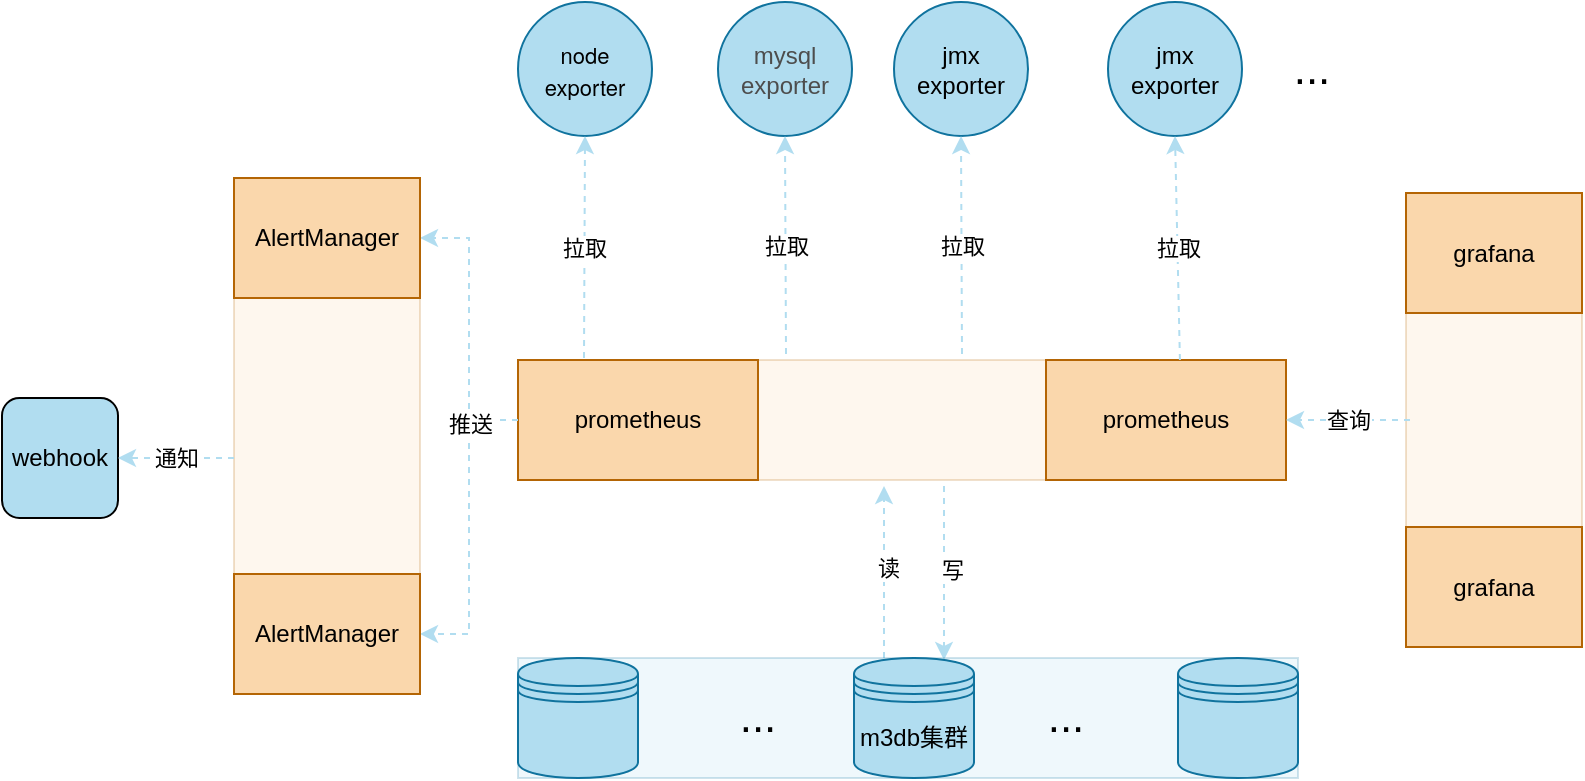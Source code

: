 <mxfile version="14.0.1" type="github">
  <diagram id="W7F-pXb3L-fyUlym3gCN" name="Page-1">
    <mxGraphModel dx="608" dy="284" grid="0" gridSize="22" guides="1" tooltips="1" connect="1" arrows="1" fold="1" page="0" pageScale="1" pageWidth="2339" pageHeight="3300" background="none" math="0" shadow="0">
      <root>
        <mxCell id="0" />
        <mxCell id="1" parent="0" />
        <mxCell id="Of2m18KN_05nrdPBPuww-21" value="" style="group;fillColor=#fad7ac;strokeColor=#b46504;opacity=20;" vertex="1" connectable="0" parent="1">
          <mxGeometry x="582" y="839" width="362" height="60" as="geometry" />
        </mxCell>
        <mxCell id="Of2m18KN_05nrdPBPuww-19" value="prometheus" style="rounded=0;whiteSpace=wrap;html=1;fillColor=#fad7ac;strokeColor=#b46504;" vertex="1" parent="Of2m18KN_05nrdPBPuww-21">
          <mxGeometry width="120" height="60" as="geometry" />
        </mxCell>
        <mxCell id="Of2m18KN_05nrdPBPuww-20" value="&lt;span style=&quot;color: rgb(0 , 0 , 0) ; font-family: &amp;#34;helvetica&amp;#34; ; font-size: 12px ; font-style: normal ; font-weight: 400 ; letter-spacing: normal ; text-align: center ; text-indent: 0px ; text-transform: none ; word-spacing: 0px ; display: inline ; float: none ; background-color: rgb(250 , 215 , 172)&quot;&gt;prometheus&lt;/span&gt;" style="rounded=0;whiteSpace=wrap;html=1;fillColor=#fad7ac;strokeColor=#b46504;" vertex="1" parent="Of2m18KN_05nrdPBPuww-21">
          <mxGeometry x="264" width="120" height="60" as="geometry" />
        </mxCell>
        <mxCell id="Of2m18KN_05nrdPBPuww-24" value="" style="endArrow=classic;html=1;fillColor=#b1ddf0;strokeColor=#B1DDF0;dashed=1;" edge="1" parent="1">
          <mxGeometry width="50" height="50" relative="1" as="geometry">
            <mxPoint x="795" y="902" as="sourcePoint" />
            <mxPoint x="795" y="989" as="targetPoint" />
          </mxGeometry>
        </mxCell>
        <mxCell id="Of2m18KN_05nrdPBPuww-25" value="写" style="edgeLabel;html=1;align=center;verticalAlign=middle;resizable=0;points=[];" vertex="1" connectable="0" parent="Of2m18KN_05nrdPBPuww-24">
          <mxGeometry x="-0.325" y="4" relative="1" as="geometry">
            <mxPoint y="12" as="offset" />
          </mxGeometry>
        </mxCell>
        <mxCell id="Of2m18KN_05nrdPBPuww-26" value="" style="endArrow=classic;html=1;fillColor=#b1ddf0;strokeColor=#B1DDF0;dashed=1;" edge="1" parent="1">
          <mxGeometry width="50" height="50" relative="1" as="geometry">
            <mxPoint x="765" y="988" as="sourcePoint" />
            <mxPoint x="765" y="902" as="targetPoint" />
            <Array as="points" />
          </mxGeometry>
        </mxCell>
        <mxCell id="Of2m18KN_05nrdPBPuww-27" value="读" style="edgeLabel;html=1;align=center;verticalAlign=middle;resizable=0;points=[];" vertex="1" connectable="0" parent="Of2m18KN_05nrdPBPuww-26">
          <mxGeometry x="-0.256" y="-2" relative="1" as="geometry">
            <mxPoint y="-13" as="offset" />
          </mxGeometry>
        </mxCell>
        <mxCell id="Of2m18KN_05nrdPBPuww-30" value="&lt;span style=&quot;font-family: &amp;#34;helvetica neue&amp;#34; , &amp;#34;helvetica&amp;#34; , &amp;#34;verdana&amp;#34; , &amp;#34;arial&amp;#34; , sans-serif ; text-align: left ; background-color: rgb(177 , 221 , 240)&quot;&gt;&lt;font style=&quot;font-size: 11px&quot;&gt;node&lt;br&gt;exporter&lt;/font&gt;&lt;/span&gt;" style="ellipse;whiteSpace=wrap;html=1;aspect=fixed;fillColor=#b1ddf0;strokeColor=#10739e;" vertex="1" parent="1">
          <mxGeometry x="582" y="660" width="67" height="67" as="geometry" />
        </mxCell>
        <mxCell id="Of2m18KN_05nrdPBPuww-33" value="&lt;span style=&quot;color: rgb(77 , 77 , 77) ; background-color: rgb(177 , 221 , 240)&quot;&gt;&lt;font style=&quot;font-size: 12px&quot;&gt;mysql&lt;br&gt;exporter&lt;/font&gt;&lt;/span&gt;" style="ellipse;whiteSpace=wrap;html=1;aspect=fixed;strokeColor=#10739e;fillColor=#B1DDF0;" vertex="1" parent="1">
          <mxGeometry x="682" y="660" width="67" height="67" as="geometry" />
        </mxCell>
        <mxCell id="Of2m18KN_05nrdPBPuww-34" value="&lt;span style=&quot;box-sizing: border-box ; outline: 0px ; overflow-wrap: break-word ; background-color: rgb(177 , 221 , 240)&quot;&gt;&lt;font style=&quot;font-size: 12px&quot;&gt;jmx&lt;br&gt;exporter&lt;/font&gt;&lt;/span&gt;" style="ellipse;whiteSpace=wrap;html=1;aspect=fixed;fillColor=#b1ddf0;strokeColor=#10739e;" vertex="1" parent="1">
          <mxGeometry x="770" y="660" width="67" height="67" as="geometry" />
        </mxCell>
        <mxCell id="Of2m18KN_05nrdPBPuww-35" value="&lt;span style=&quot;box-sizing: border-box ; outline: 0px ; overflow-wrap: break-word ; background-color: rgb(177 , 221 , 240)&quot;&gt;&lt;font style=&quot;font-size: 12px&quot;&gt;jmx&lt;br&gt;exporter&lt;/font&gt;&lt;/span&gt;" style="ellipse;whiteSpace=wrap;html=1;aspect=fixed;fillColor=#b1ddf0;strokeColor=#10739e;" vertex="1" parent="1">
          <mxGeometry x="877" y="660" width="67" height="67" as="geometry" />
        </mxCell>
        <mxCell id="Of2m18KN_05nrdPBPuww-37" value="拉取" style="endArrow=classic;html=1;entryX=0.5;entryY=1;entryDx=0;entryDy=0;fillColor=#b1ddf0;strokeColor=#B1DDF0;dashed=1;" edge="1" parent="1" target="Of2m18KN_05nrdPBPuww-30">
          <mxGeometry width="50" height="50" relative="1" as="geometry">
            <mxPoint x="615" y="838" as="sourcePoint" />
            <mxPoint x="654" y="792" as="targetPoint" />
          </mxGeometry>
        </mxCell>
        <mxCell id="Of2m18KN_05nrdPBPuww-39" value="拉取" style="endArrow=classic;html=1;entryX=0.5;entryY=1;entryDx=0;entryDy=0;fillColor=#b1ddf0;strokeColor=#B1DDF0;dashed=1;" edge="1" parent="1" target="Of2m18KN_05nrdPBPuww-33">
          <mxGeometry width="50" height="50" relative="1" as="geometry">
            <mxPoint x="716" y="836" as="sourcePoint" />
            <mxPoint x="637" y="770" as="targetPoint" />
          </mxGeometry>
        </mxCell>
        <mxCell id="Of2m18KN_05nrdPBPuww-40" value="拉取" style="endArrow=classic;html=1;entryX=0.5;entryY=1;entryDx=0;entryDy=0;fillColor=#b1ddf0;strokeColor=#B1DDF0;dashed=1;" edge="1" parent="1" target="Of2m18KN_05nrdPBPuww-34">
          <mxGeometry width="50" height="50" relative="1" as="geometry">
            <mxPoint x="804" y="836" as="sourcePoint" />
            <mxPoint x="659" y="792" as="targetPoint" />
          </mxGeometry>
        </mxCell>
        <mxCell id="Of2m18KN_05nrdPBPuww-41" value="拉取" style="endArrow=classic;html=1;entryX=0.5;entryY=1;entryDx=0;entryDy=0;fillColor=#b1ddf0;strokeColor=#B1DDF0;dashed=1;exitX=0.558;exitY=0;exitDx=0;exitDy=0;exitPerimeter=0;" edge="1" parent="1" source="Of2m18KN_05nrdPBPuww-20" target="Of2m18KN_05nrdPBPuww-35">
          <mxGeometry width="50" height="50" relative="1" as="geometry">
            <mxPoint x="945" y="841" as="sourcePoint" />
            <mxPoint x="681" y="814" as="targetPoint" />
          </mxGeometry>
        </mxCell>
        <mxCell id="Of2m18KN_05nrdPBPuww-42" value="" style="group;fillColor=#b1ddf0;strokeColor=#10739e;opacity=20;" vertex="1" connectable="0" parent="1">
          <mxGeometry x="582" y="988" width="390" height="60" as="geometry" />
        </mxCell>
        <mxCell id="Of2m18KN_05nrdPBPuww-6" value="" style="shape=datastore;whiteSpace=wrap;html=1;fillColor=#b1ddf0;strokeColor=#10739e;" vertex="1" parent="Of2m18KN_05nrdPBPuww-42">
          <mxGeometry width="60" height="60" as="geometry" />
        </mxCell>
        <mxCell id="Of2m18KN_05nrdPBPuww-7" value="m3db集群" style="shape=datastore;whiteSpace=wrap;html=1;fillColor=#b1ddf0;strokeColor=#10739e;" vertex="1" parent="Of2m18KN_05nrdPBPuww-42">
          <mxGeometry x="168" width="60" height="60" as="geometry" />
        </mxCell>
        <mxCell id="Of2m18KN_05nrdPBPuww-8" value="" style="shape=datastore;whiteSpace=wrap;html=1;fillColor=#b1ddf0;strokeColor=#10739e;" vertex="1" parent="Of2m18KN_05nrdPBPuww-42">
          <mxGeometry x="330" width="60" height="60" as="geometry" />
        </mxCell>
        <mxCell id="Of2m18KN_05nrdPBPuww-57" value="&lt;font style=&quot;font-size: 22px&quot;&gt;...&lt;/font&gt;" style="text;html=1;strokeColor=none;fillColor=none;align=center;verticalAlign=middle;whiteSpace=wrap;rounded=0;opacity=20;" vertex="1" parent="Of2m18KN_05nrdPBPuww-42">
          <mxGeometry x="100" y="20" width="40" height="20" as="geometry" />
        </mxCell>
        <mxCell id="Of2m18KN_05nrdPBPuww-58" value="&lt;font style=&quot;font-size: 22px&quot;&gt;...&lt;/font&gt;" style="text;html=1;strokeColor=none;fillColor=none;align=center;verticalAlign=middle;whiteSpace=wrap;rounded=0;opacity=20;" vertex="1" parent="Of2m18KN_05nrdPBPuww-42">
          <mxGeometry x="254" y="20" width="40" height="20" as="geometry" />
        </mxCell>
        <mxCell id="Of2m18KN_05nrdPBPuww-47" style="edgeStyle=orthogonalEdgeStyle;rounded=0;orthogonalLoop=1;jettySize=auto;html=1;entryX=1;entryY=0.5;entryDx=0;entryDy=0;strokeColor=#B1DDF0;dashed=1;" edge="1" parent="1" source="Of2m18KN_05nrdPBPuww-19" target="Of2m18KN_05nrdPBPuww-43">
          <mxGeometry relative="1" as="geometry" />
        </mxCell>
        <mxCell id="Of2m18KN_05nrdPBPuww-48" style="edgeStyle=orthogonalEdgeStyle;rounded=0;orthogonalLoop=1;jettySize=auto;html=1;entryX=1;entryY=0.5;entryDx=0;entryDy=0;strokeColor=#B1DDF0;dashed=1;" edge="1" parent="1" source="Of2m18KN_05nrdPBPuww-19" target="Of2m18KN_05nrdPBPuww-46">
          <mxGeometry relative="1" as="geometry" />
        </mxCell>
        <mxCell id="Of2m18KN_05nrdPBPuww-66" value="推送" style="edgeLabel;html=1;align=center;verticalAlign=middle;resizable=0;points=[];" vertex="1" connectable="0" parent="Of2m18KN_05nrdPBPuww-48">
          <mxGeometry x="-0.673" relative="1" as="geometry">
            <mxPoint y="1" as="offset" />
          </mxGeometry>
        </mxCell>
        <mxCell id="Of2m18KN_05nrdPBPuww-50" value="webhook" style="rounded=1;whiteSpace=wrap;html=1;fillColor=#B1DDF0;" vertex="1" parent="1">
          <mxGeometry x="324" y="858" width="58" height="60" as="geometry" />
        </mxCell>
        <mxCell id="Of2m18KN_05nrdPBPuww-54" value="" style="group;fillColor=#fad7ac;strokeColor=#b46504;opacity=20;" vertex="1" connectable="0" parent="1">
          <mxGeometry x="440" y="748" width="93" height="258" as="geometry" />
        </mxCell>
        <mxCell id="Of2m18KN_05nrdPBPuww-43" value="AlertManager" style="rounded=0;whiteSpace=wrap;html=1;fillColor=#fad7ac;strokeColor=#b46504;" vertex="1" parent="Of2m18KN_05nrdPBPuww-54">
          <mxGeometry width="93" height="60" as="geometry" />
        </mxCell>
        <mxCell id="Of2m18KN_05nrdPBPuww-46" value="AlertManager" style="rounded=0;whiteSpace=wrap;html=1;fillColor=#fad7ac;strokeColor=#b46504;" vertex="1" parent="Of2m18KN_05nrdPBPuww-54">
          <mxGeometry y="198" width="93" height="60" as="geometry" />
        </mxCell>
        <mxCell id="Of2m18KN_05nrdPBPuww-55" value="通知" style="endArrow=classic;html=1;strokeColor=#B1DDF0;entryX=1;entryY=0.5;entryDx=0;entryDy=0;jumpSize=10;jumpStyle=sharp;dashed=1;" edge="1" parent="1" target="Of2m18KN_05nrdPBPuww-50">
          <mxGeometry width="50" height="50" relative="1" as="geometry">
            <mxPoint x="440" y="888" as="sourcePoint" />
            <mxPoint x="408" y="902" as="targetPoint" />
          </mxGeometry>
        </mxCell>
        <mxCell id="Of2m18KN_05nrdPBPuww-61" value="" style="group;fillColor=#fad7ac;strokeColor=#b46504;opacity=20;" vertex="1" connectable="0" parent="1">
          <mxGeometry x="1026" y="755.5" width="88" height="227" as="geometry" />
        </mxCell>
        <mxCell id="Of2m18KN_05nrdPBPuww-59" value="&lt;font face=&quot;helvetica&quot;&gt;&lt;span style=&quot;background-color: rgb(250 , 215 , 172)&quot;&gt;grafana&lt;/span&gt;&lt;/font&gt;" style="rounded=0;whiteSpace=wrap;html=1;fillColor=#fad7ac;strokeColor=#b46504;" vertex="1" parent="Of2m18KN_05nrdPBPuww-61">
          <mxGeometry width="88" height="60" as="geometry" />
        </mxCell>
        <mxCell id="Of2m18KN_05nrdPBPuww-60" value="&lt;span style=&quot;color: rgb(0 , 0 , 0) ; font-family: &amp;#34;helvetica&amp;#34; ; font-size: 12px ; font-style: normal ; font-weight: 400 ; letter-spacing: normal ; text-align: center ; text-indent: 0px ; text-transform: none ; word-spacing: 0px ; display: inline ; float: none ; background-color: rgb(250 , 215 , 172)&quot;&gt;grafana&lt;/span&gt;" style="rounded=0;whiteSpace=wrap;html=1;fillColor=#fad7ac;strokeColor=#b46504;" vertex="1" parent="Of2m18KN_05nrdPBPuww-61">
          <mxGeometry y="167" width="88" height="60" as="geometry" />
        </mxCell>
        <mxCell id="Of2m18KN_05nrdPBPuww-62" value="查询" style="endArrow=classic;html=1;dashed=1;strokeColor=#B1DDF0;entryX=1;entryY=0.5;entryDx=0;entryDy=0;" edge="1" parent="1" target="Of2m18KN_05nrdPBPuww-20">
          <mxGeometry width="50" height="50" relative="1" as="geometry">
            <mxPoint x="1028" y="869" as="sourcePoint" />
            <mxPoint x="732" y="770" as="targetPoint" />
          </mxGeometry>
        </mxCell>
        <mxCell id="Of2m18KN_05nrdPBPuww-76" value="&lt;font style=&quot;font-size: 22px&quot;&gt;...&lt;/font&gt;" style="text;html=1;strokeColor=none;fillColor=none;align=center;verticalAlign=middle;whiteSpace=wrap;rounded=0;opacity=20;" vertex="1" parent="1">
          <mxGeometry x="959" y="683.5" width="40" height="20" as="geometry" />
        </mxCell>
      </root>
    </mxGraphModel>
  </diagram>
</mxfile>
